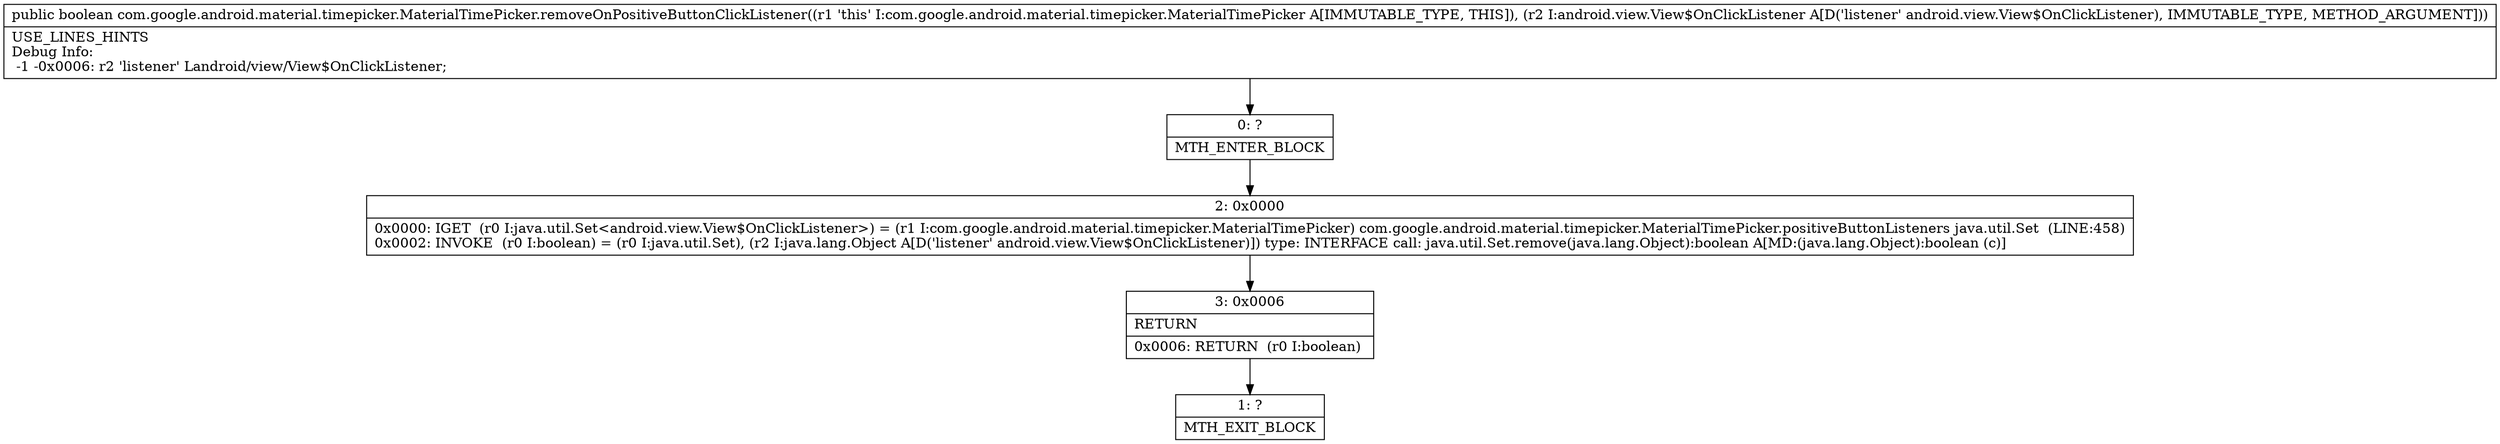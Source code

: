 digraph "CFG forcom.google.android.material.timepicker.MaterialTimePicker.removeOnPositiveButtonClickListener(Landroid\/view\/View$OnClickListener;)Z" {
Node_0 [shape=record,label="{0\:\ ?|MTH_ENTER_BLOCK\l}"];
Node_2 [shape=record,label="{2\:\ 0x0000|0x0000: IGET  (r0 I:java.util.Set\<android.view.View$OnClickListener\>) = (r1 I:com.google.android.material.timepicker.MaterialTimePicker) com.google.android.material.timepicker.MaterialTimePicker.positiveButtonListeners java.util.Set  (LINE:458)\l0x0002: INVOKE  (r0 I:boolean) = (r0 I:java.util.Set), (r2 I:java.lang.Object A[D('listener' android.view.View$OnClickListener)]) type: INTERFACE call: java.util.Set.remove(java.lang.Object):boolean A[MD:(java.lang.Object):boolean (c)]\l}"];
Node_3 [shape=record,label="{3\:\ 0x0006|RETURN\l|0x0006: RETURN  (r0 I:boolean) \l}"];
Node_1 [shape=record,label="{1\:\ ?|MTH_EXIT_BLOCK\l}"];
MethodNode[shape=record,label="{public boolean com.google.android.material.timepicker.MaterialTimePicker.removeOnPositiveButtonClickListener((r1 'this' I:com.google.android.material.timepicker.MaterialTimePicker A[IMMUTABLE_TYPE, THIS]), (r2 I:android.view.View$OnClickListener A[D('listener' android.view.View$OnClickListener), IMMUTABLE_TYPE, METHOD_ARGUMENT]))  | USE_LINES_HINTS\lDebug Info:\l  \-1 \-0x0006: r2 'listener' Landroid\/view\/View$OnClickListener;\l}"];
MethodNode -> Node_0;Node_0 -> Node_2;
Node_2 -> Node_3;
Node_3 -> Node_1;
}

